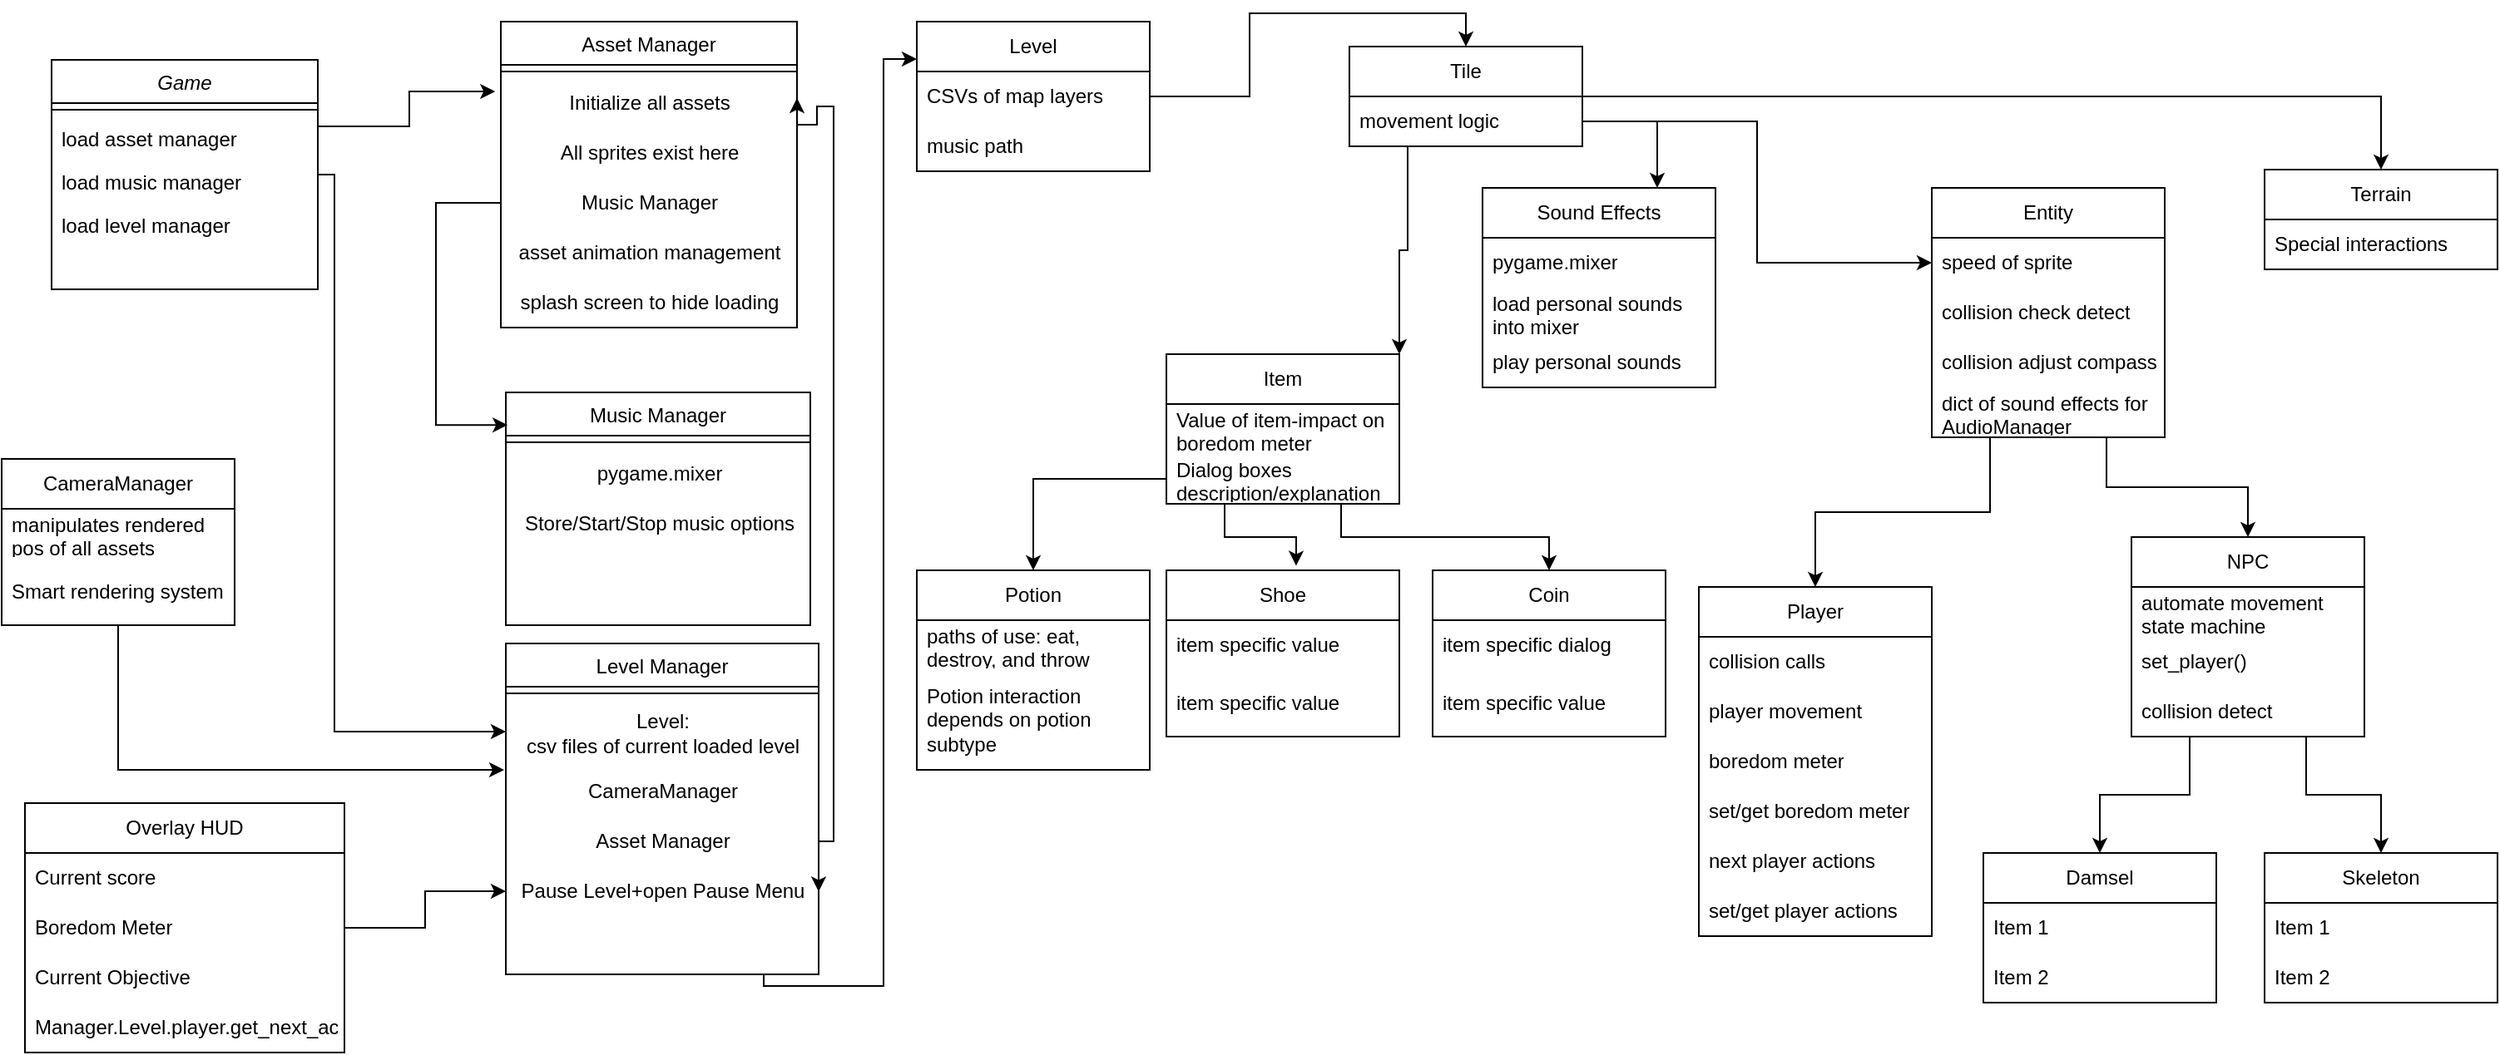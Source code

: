 <mxfile version="22.1.4" type="device">
  <diagram id="C5RBs43oDa-KdzZeNtuy" name="Page-1">
    <mxGraphModel dx="1434" dy="758" grid="1" gridSize="10" guides="1" tooltips="1" connect="1" arrows="1" fold="1" page="1" pageScale="1" pageWidth="827" pageHeight="1169" math="0" shadow="0">
      <root>
        <mxCell id="WIyWlLk6GJQsqaUBKTNV-0" />
        <mxCell id="WIyWlLk6GJQsqaUBKTNV-1" parent="WIyWlLk6GJQsqaUBKTNV-0" />
        <mxCell id="zkfFHV4jXpPFQw0GAbJ--0" value="Game" style="swimlane;fontStyle=2;align=center;verticalAlign=top;childLayout=stackLayout;horizontal=1;startSize=26;horizontalStack=0;resizeParent=1;resizeLast=0;collapsible=1;marginBottom=0;rounded=0;shadow=0;strokeWidth=1;" parent="WIyWlLk6GJQsqaUBKTNV-1" vertex="1">
          <mxGeometry x="60" y="53" width="160" height="138" as="geometry">
            <mxRectangle x="230" y="140" width="160" height="26" as="alternateBounds" />
          </mxGeometry>
        </mxCell>
        <mxCell id="zkfFHV4jXpPFQw0GAbJ--4" value="" style="line;html=1;strokeWidth=1;align=left;verticalAlign=middle;spacingTop=-1;spacingLeft=3;spacingRight=3;rotatable=0;labelPosition=right;points=[];portConstraint=eastwest;" parent="zkfFHV4jXpPFQw0GAbJ--0" vertex="1">
          <mxGeometry y="26" width="160" height="8" as="geometry" />
        </mxCell>
        <mxCell id="zkfFHV4jXpPFQw0GAbJ--5" value="load asset manager&#xa;&#xa;load music manager&#xa;" style="text;align=left;verticalAlign=top;spacingLeft=4;spacingRight=4;overflow=hidden;rotatable=0;points=[[0,0.5],[1,0.5]];portConstraint=eastwest;" parent="zkfFHV4jXpPFQw0GAbJ--0" vertex="1">
          <mxGeometry y="34" width="160" height="26" as="geometry" />
        </mxCell>
        <mxCell id="CgxUOIAEzQKmIanFv_kc-1" value="load music manager" style="text;align=left;verticalAlign=top;spacingLeft=4;spacingRight=4;overflow=hidden;rotatable=0;points=[[0,0.5],[1,0.5]];portConstraint=eastwest;" parent="zkfFHV4jXpPFQw0GAbJ--0" vertex="1">
          <mxGeometry y="60" width="160" height="26" as="geometry" />
        </mxCell>
        <mxCell id="CgxUOIAEzQKmIanFv_kc-8" value="load level manager" style="text;align=left;verticalAlign=top;spacingLeft=4;spacingRight=4;overflow=hidden;rotatable=0;points=[[0,0.5],[1,0.5]];portConstraint=eastwest;" parent="zkfFHV4jXpPFQw0GAbJ--0" vertex="1">
          <mxGeometry y="86" width="160" height="26" as="geometry" />
        </mxCell>
        <mxCell id="zkfFHV4jXpPFQw0GAbJ--17" value="Asset Manager" style="swimlane;fontStyle=0;align=center;verticalAlign=top;childLayout=stackLayout;horizontal=1;startSize=26;horizontalStack=0;resizeParent=1;resizeLast=0;collapsible=1;marginBottom=0;rounded=0;shadow=0;strokeWidth=1;" parent="WIyWlLk6GJQsqaUBKTNV-1" vertex="1">
          <mxGeometry x="330" y="30" width="178" height="184" as="geometry">
            <mxRectangle x="550" y="140" width="160" height="26" as="alternateBounds" />
          </mxGeometry>
        </mxCell>
        <mxCell id="zkfFHV4jXpPFQw0GAbJ--23" value="" style="line;html=1;strokeWidth=1;align=left;verticalAlign=middle;spacingTop=-1;spacingLeft=3;spacingRight=3;rotatable=0;labelPosition=right;points=[];portConstraint=eastwest;" parent="zkfFHV4jXpPFQw0GAbJ--17" vertex="1">
          <mxGeometry y="26" width="178" height="8" as="geometry" />
        </mxCell>
        <mxCell id="CgxUOIAEzQKmIanFv_kc-18" value="Initialize all assets " style="text;html=1;align=center;verticalAlign=middle;resizable=0;points=[];autosize=1;strokeColor=none;fillColor=none;" parent="zkfFHV4jXpPFQw0GAbJ--17" vertex="1">
          <mxGeometry y="34" width="178" height="30" as="geometry" />
        </mxCell>
        <mxCell id="CgxUOIAEzQKmIanFv_kc-19" value="&lt;div&gt;All sprites exist here&lt;/div&gt;" style="text;html=1;align=center;verticalAlign=middle;resizable=0;points=[];autosize=1;strokeColor=none;fillColor=none;" parent="zkfFHV4jXpPFQw0GAbJ--17" vertex="1">
          <mxGeometry y="64" width="178" height="30" as="geometry" />
        </mxCell>
        <mxCell id="CgxUOIAEzQKmIanFv_kc-104" value="Music Manager" style="text;html=1;align=center;verticalAlign=middle;resizable=0;points=[];autosize=1;strokeColor=none;fillColor=none;" parent="zkfFHV4jXpPFQw0GAbJ--17" vertex="1">
          <mxGeometry y="94" width="178" height="30" as="geometry" />
        </mxCell>
        <mxCell id="CgxUOIAEzQKmIanFv_kc-109" value="&lt;div&gt;asset animation management&lt;/div&gt;" style="text;html=1;align=center;verticalAlign=middle;resizable=0;points=[];autosize=1;strokeColor=none;fillColor=none;" parent="zkfFHV4jXpPFQw0GAbJ--17" vertex="1">
          <mxGeometry y="124" width="178" height="30" as="geometry" />
        </mxCell>
        <mxCell id="SrIs2BrmtRMQ9l2RYk-Y-6" value="splash screen to hide loading" style="text;html=1;align=center;verticalAlign=middle;resizable=0;points=[];autosize=1;strokeColor=none;fillColor=none;" parent="zkfFHV4jXpPFQw0GAbJ--17" vertex="1">
          <mxGeometry y="154" width="178" height="30" as="geometry" />
        </mxCell>
        <mxCell id="CgxUOIAEzQKmIanFv_kc-10" value="Music Manager" style="swimlane;fontStyle=0;align=center;verticalAlign=top;childLayout=stackLayout;horizontal=1;startSize=26;horizontalStack=0;resizeParent=1;resizeLast=0;collapsible=1;marginBottom=0;rounded=0;shadow=0;strokeWidth=1;" parent="WIyWlLk6GJQsqaUBKTNV-1" vertex="1">
          <mxGeometry x="333" y="253" width="183" height="140" as="geometry">
            <mxRectangle x="550" y="140" width="160" height="26" as="alternateBounds" />
          </mxGeometry>
        </mxCell>
        <mxCell id="CgxUOIAEzQKmIanFv_kc-11" value="" style="line;html=1;strokeWidth=1;align=left;verticalAlign=middle;spacingTop=-1;spacingLeft=3;spacingRight=3;rotatable=0;labelPosition=right;points=[];portConstraint=eastwest;" parent="CgxUOIAEzQKmIanFv_kc-10" vertex="1">
          <mxGeometry y="26" width="183" height="8" as="geometry" />
        </mxCell>
        <mxCell id="CgxUOIAEzQKmIanFv_kc-23" value="&lt;div&gt;pygame.mixer&lt;/div&gt;" style="text;html=1;align=center;verticalAlign=middle;resizable=0;points=[];autosize=1;strokeColor=none;fillColor=none;" parent="CgxUOIAEzQKmIanFv_kc-10" vertex="1">
          <mxGeometry y="34" width="183" height="30" as="geometry" />
        </mxCell>
        <mxCell id="CgxUOIAEzQKmIanFv_kc-22" value="Store/Start/Stop music options" style="text;html=1;align=center;verticalAlign=middle;resizable=0;points=[];autosize=1;strokeColor=none;fillColor=none;" parent="CgxUOIAEzQKmIanFv_kc-10" vertex="1">
          <mxGeometry y="64" width="183" height="30" as="geometry" />
        </mxCell>
        <mxCell id="CgxUOIAEzQKmIanFv_kc-43" style="edgeStyle=orthogonalEdgeStyle;rounded=0;orthogonalLoop=1;jettySize=auto;html=1;exitX=1;exitY=0.75;exitDx=0;exitDy=0;entryX=1;entryY=0.25;entryDx=0;entryDy=0;endArrow=classic;endFill=1;startArrow=classic;startFill=1;" parent="WIyWlLk6GJQsqaUBKTNV-1" source="CgxUOIAEzQKmIanFv_kc-12" target="zkfFHV4jXpPFQw0GAbJ--17" edge="1">
          <mxGeometry relative="1" as="geometry">
            <Array as="points">
              <mxPoint x="530" y="523" />
              <mxPoint x="530" y="81" />
              <mxPoint x="520" y="81" />
              <mxPoint x="520" y="92" />
            </Array>
          </mxGeometry>
        </mxCell>
        <mxCell id="CgxUOIAEzQKmIanFv_kc-12" value="Level Manager" style="swimlane;fontStyle=0;align=center;verticalAlign=top;childLayout=stackLayout;horizontal=1;startSize=26;horizontalStack=0;resizeParent=1;resizeLast=0;collapsible=1;marginBottom=0;rounded=0;shadow=0;strokeWidth=1;" parent="WIyWlLk6GJQsqaUBKTNV-1" vertex="1">
          <mxGeometry x="333" y="404" width="188" height="199" as="geometry">
            <mxRectangle x="550" y="140" width="160" height="26" as="alternateBounds" />
          </mxGeometry>
        </mxCell>
        <mxCell id="CgxUOIAEzQKmIanFv_kc-13" value="" style="line;html=1;strokeWidth=1;align=left;verticalAlign=middle;spacingTop=-1;spacingLeft=3;spacingRight=3;rotatable=0;labelPosition=right;points=[];portConstraint=eastwest;" parent="CgxUOIAEzQKmIanFv_kc-12" vertex="1">
          <mxGeometry y="26" width="188" height="8" as="geometry" />
        </mxCell>
        <mxCell id="CgxUOIAEzQKmIanFv_kc-25" value="Level: &lt;br&gt;&lt;div&gt;csv files of current loaded level&lt;/div&gt;" style="text;html=1;align=center;verticalAlign=middle;resizable=0;points=[];autosize=1;strokeColor=none;fillColor=none;" parent="CgxUOIAEzQKmIanFv_kc-12" vertex="1">
          <mxGeometry y="34" width="188" height="40" as="geometry" />
        </mxCell>
        <mxCell id="CgxUOIAEzQKmIanFv_kc-38" value="CameraManager" style="text;html=1;align=center;verticalAlign=middle;resizable=0;points=[];autosize=1;strokeColor=none;fillColor=none;" parent="CgxUOIAEzQKmIanFv_kc-12" vertex="1">
          <mxGeometry y="74" width="188" height="30" as="geometry" />
        </mxCell>
        <mxCell id="CgxUOIAEzQKmIanFv_kc-44" value="Asset Manager" style="text;html=1;align=center;verticalAlign=middle;resizable=0;points=[];autosize=1;strokeColor=none;fillColor=none;" parent="CgxUOIAEzQKmIanFv_kc-12" vertex="1">
          <mxGeometry y="104" width="188" height="30" as="geometry" />
        </mxCell>
        <mxCell id="WLpRh8bee1_E9fL5cX3q-1" value="Pause Level+open Pause Menu" style="text;html=1;align=center;verticalAlign=middle;resizable=0;points=[];autosize=1;strokeColor=none;fillColor=none;" parent="CgxUOIAEzQKmIanFv_kc-12" vertex="1">
          <mxGeometry y="134" width="188" height="30" as="geometry" />
        </mxCell>
        <mxCell id="CgxUOIAEzQKmIanFv_kc-16" style="edgeStyle=orthogonalEdgeStyle;rounded=0;orthogonalLoop=1;jettySize=auto;html=1;exitX=1;exitY=0.5;exitDx=0;exitDy=0;entryX=-0.019;entryY=0.267;entryDx=0;entryDy=0;entryPerimeter=0;" parent="WIyWlLk6GJQsqaUBKTNV-1" source="zkfFHV4jXpPFQw0GAbJ--5" target="CgxUOIAEzQKmIanFv_kc-18" edge="1">
          <mxGeometry relative="1" as="geometry">
            <Array as="points">
              <mxPoint x="220" y="93" />
              <mxPoint x="275" y="93" />
              <mxPoint x="275" y="72" />
            </Array>
          </mxGeometry>
        </mxCell>
        <mxCell id="CgxUOIAEzQKmIanFv_kc-34" value="CameraManager" style="swimlane;fontStyle=0;childLayout=stackLayout;horizontal=1;startSize=30;horizontalStack=0;resizeParent=1;resizeParentMax=0;resizeLast=0;collapsible=1;marginBottom=0;whiteSpace=wrap;html=1;" parent="WIyWlLk6GJQsqaUBKTNV-1" vertex="1">
          <mxGeometry x="30" y="293" width="140" height="100" as="geometry" />
        </mxCell>
        <mxCell id="CgxUOIAEzQKmIanFv_kc-35" value="manipulates rendered pos of all assets" style="text;strokeColor=none;fillColor=none;align=left;verticalAlign=middle;spacingLeft=4;spacingRight=4;overflow=hidden;points=[[0,0.5],[1,0.5]];portConstraint=eastwest;rotatable=0;whiteSpace=wrap;html=1;" parent="CgxUOIAEzQKmIanFv_kc-34" vertex="1">
          <mxGeometry y="30" width="140" height="30" as="geometry" />
        </mxCell>
        <mxCell id="CgxUOIAEzQKmIanFv_kc-36" value="Smart rendering system" style="text;strokeColor=none;fillColor=none;align=left;verticalAlign=middle;spacingLeft=4;spacingRight=4;overflow=hidden;points=[[0,0.5],[1,0.5]];portConstraint=eastwest;rotatable=0;whiteSpace=wrap;html=1;" parent="CgxUOIAEzQKmIanFv_kc-34" vertex="1">
          <mxGeometry y="60" width="140" height="40" as="geometry" />
        </mxCell>
        <mxCell id="CgxUOIAEzQKmIanFv_kc-53" value="Level" style="swimlane;fontStyle=0;childLayout=stackLayout;horizontal=1;startSize=30;horizontalStack=0;resizeParent=1;resizeParentMax=0;resizeLast=0;collapsible=1;marginBottom=0;whiteSpace=wrap;html=1;" parent="WIyWlLk6GJQsqaUBKTNV-1" vertex="1">
          <mxGeometry x="580" y="30" width="140" height="90" as="geometry" />
        </mxCell>
        <mxCell id="CgxUOIAEzQKmIanFv_kc-54" value="CSVs of map layers" style="text;strokeColor=none;fillColor=none;align=left;verticalAlign=middle;spacingLeft=4;spacingRight=4;overflow=hidden;points=[[0,0.5],[1,0.5]];portConstraint=eastwest;rotatable=0;whiteSpace=wrap;html=1;" parent="CgxUOIAEzQKmIanFv_kc-53" vertex="1">
          <mxGeometry y="30" width="140" height="30" as="geometry" />
        </mxCell>
        <mxCell id="SrIs2BrmtRMQ9l2RYk-Y-26" value="music path" style="text;strokeColor=none;fillColor=none;align=left;verticalAlign=middle;spacingLeft=4;spacingRight=4;overflow=hidden;points=[[0,0.5],[1,0.5]];portConstraint=eastwest;rotatable=0;whiteSpace=wrap;html=1;" parent="CgxUOIAEzQKmIanFv_kc-53" vertex="1">
          <mxGeometry y="60" width="140" height="30" as="geometry" />
        </mxCell>
        <mxCell id="CgxUOIAEzQKmIanFv_kc-57" style="edgeStyle=orthogonalEdgeStyle;rounded=0;orthogonalLoop=1;jettySize=auto;html=1;exitX=1;exitY=1;exitDx=0;exitDy=0;entryX=0;entryY=0.25;entryDx=0;entryDy=0;" parent="WIyWlLk6GJQsqaUBKTNV-1" source="CgxUOIAEzQKmIanFv_kc-12" target="CgxUOIAEzQKmIanFv_kc-53" edge="1">
          <mxGeometry relative="1" as="geometry">
            <Array as="points">
              <mxPoint x="488" y="610" />
              <mxPoint x="560" y="610" />
              <mxPoint x="560" y="53" />
            </Array>
          </mxGeometry>
        </mxCell>
        <mxCell id="CgxUOIAEzQKmIanFv_kc-70" style="edgeStyle=orthogonalEdgeStyle;rounded=0;orthogonalLoop=1;jettySize=auto;html=1;exitX=0.25;exitY=1;exitDx=0;exitDy=0;entryX=1;entryY=0;entryDx=0;entryDy=0;" parent="WIyWlLk6GJQsqaUBKTNV-1" source="CgxUOIAEzQKmIanFv_kc-58" target="CgxUOIAEzQKmIanFv_kc-62" edge="1">
          <mxGeometry relative="1" as="geometry" />
        </mxCell>
        <mxCell id="8Yu4PCCks1HtGJhXdjzZ-5" style="edgeStyle=orthogonalEdgeStyle;rounded=0;orthogonalLoop=1;jettySize=auto;html=1;entryX=0.5;entryY=0;entryDx=0;entryDy=0;" parent="WIyWlLk6GJQsqaUBKTNV-1" source="CgxUOIAEzQKmIanFv_kc-58" target="8Yu4PCCks1HtGJhXdjzZ-1" edge="1">
          <mxGeometry relative="1" as="geometry" />
        </mxCell>
        <mxCell id="CgxUOIAEzQKmIanFv_kc-58" value="Tile" style="swimlane;fontStyle=0;childLayout=stackLayout;horizontal=1;startSize=30;horizontalStack=0;resizeParent=1;resizeParentMax=0;resizeLast=0;collapsible=1;marginBottom=0;whiteSpace=wrap;html=1;" parent="WIyWlLk6GJQsqaUBKTNV-1" vertex="1">
          <mxGeometry x="840" y="45" width="140" height="60" as="geometry" />
        </mxCell>
        <mxCell id="CgxUOIAEzQKmIanFv_kc-59" value="movement logic" style="text;strokeColor=none;fillColor=none;align=left;verticalAlign=middle;spacingLeft=4;spacingRight=4;overflow=hidden;points=[[0,0.5],[1,0.5]];portConstraint=eastwest;rotatable=0;whiteSpace=wrap;html=1;" parent="CgxUOIAEzQKmIanFv_kc-58" vertex="1">
          <mxGeometry y="30" width="140" height="30" as="geometry" />
        </mxCell>
        <mxCell id="CgxUOIAEzQKmIanFv_kc-102" style="edgeStyle=orthogonalEdgeStyle;rounded=0;orthogonalLoop=1;jettySize=auto;html=1;exitX=0.75;exitY=1;exitDx=0;exitDy=0;entryX=0.5;entryY=0;entryDx=0;entryDy=0;" parent="WIyWlLk6GJQsqaUBKTNV-1" source="CgxUOIAEzQKmIanFv_kc-62" target="CgxUOIAEzQKmIanFv_kc-72" edge="1">
          <mxGeometry relative="1" as="geometry" />
        </mxCell>
        <mxCell id="CgxUOIAEzQKmIanFv_kc-62" value="Item" style="swimlane;fontStyle=0;childLayout=stackLayout;horizontal=1;startSize=30;horizontalStack=0;resizeParent=1;resizeParentMax=0;resizeLast=0;collapsible=1;marginBottom=0;whiteSpace=wrap;html=1;" parent="WIyWlLk6GJQsqaUBKTNV-1" vertex="1">
          <mxGeometry x="730" y="230" width="140" height="90" as="geometry" />
        </mxCell>
        <mxCell id="CgxUOIAEzQKmIanFv_kc-63" value="Value of item-impact on boredom meter" style="text;strokeColor=none;fillColor=none;align=left;verticalAlign=middle;spacingLeft=4;spacingRight=4;overflow=hidden;points=[[0,0.5],[1,0.5]];portConstraint=eastwest;rotatable=0;whiteSpace=wrap;html=1;" parent="CgxUOIAEzQKmIanFv_kc-62" vertex="1">
          <mxGeometry y="30" width="140" height="30" as="geometry" />
        </mxCell>
        <mxCell id="CgxUOIAEzQKmIanFv_kc-64" value="Dialog boxes description/explanation" style="text;strokeColor=none;fillColor=none;align=left;verticalAlign=middle;spacingLeft=4;spacingRight=4;overflow=hidden;points=[[0,0.5],[1,0.5]];portConstraint=eastwest;rotatable=0;whiteSpace=wrap;html=1;" parent="CgxUOIAEzQKmIanFv_kc-62" vertex="1">
          <mxGeometry y="60" width="140" height="30" as="geometry" />
        </mxCell>
        <mxCell id="CgxUOIAEzQKmIanFv_kc-89" style="edgeStyle=orthogonalEdgeStyle;rounded=0;orthogonalLoop=1;jettySize=auto;html=1;exitX=0.25;exitY=1;exitDx=0;exitDy=0;entryX=0.5;entryY=0;entryDx=0;entryDy=0;" parent="WIyWlLk6GJQsqaUBKTNV-1" source="CgxUOIAEzQKmIanFv_kc-66" target="CgxUOIAEzQKmIanFv_kc-84" edge="1">
          <mxGeometry relative="1" as="geometry">
            <mxPoint x="970" y="637" as="targetPoint" />
          </mxGeometry>
        </mxCell>
        <mxCell id="CgxUOIAEzQKmIanFv_kc-114" style="edgeStyle=orthogonalEdgeStyle;rounded=0;orthogonalLoop=1;jettySize=auto;html=1;exitX=0.75;exitY=1;exitDx=0;exitDy=0;entryX=0.5;entryY=0;entryDx=0;entryDy=0;" parent="WIyWlLk6GJQsqaUBKTNV-1" source="CgxUOIAEzQKmIanFv_kc-66" target="CgxUOIAEzQKmIanFv_kc-110" edge="1">
          <mxGeometry relative="1" as="geometry" />
        </mxCell>
        <mxCell id="CgxUOIAEzQKmIanFv_kc-66" value="Entity" style="swimlane;fontStyle=0;childLayout=stackLayout;horizontal=1;startSize=30;horizontalStack=0;resizeParent=1;resizeParentMax=0;resizeLast=0;collapsible=1;marginBottom=0;whiteSpace=wrap;html=1;" parent="WIyWlLk6GJQsqaUBKTNV-1" vertex="1">
          <mxGeometry x="1190" y="130" width="140" height="150" as="geometry" />
        </mxCell>
        <mxCell id="CgxUOIAEzQKmIanFv_kc-67" value="speed of sprite" style="text;strokeColor=none;fillColor=none;align=left;verticalAlign=middle;spacingLeft=4;spacingRight=4;overflow=hidden;points=[[0,0.5],[1,0.5]];portConstraint=eastwest;rotatable=0;whiteSpace=wrap;html=1;" parent="CgxUOIAEzQKmIanFv_kc-66" vertex="1">
          <mxGeometry y="30" width="140" height="30" as="geometry" />
        </mxCell>
        <mxCell id="CgxUOIAEzQKmIanFv_kc-68" value="collision check detect" style="text;strokeColor=none;fillColor=none;align=left;verticalAlign=middle;spacingLeft=4;spacingRight=4;overflow=hidden;points=[[0,0.5],[1,0.5]];portConstraint=eastwest;rotatable=0;whiteSpace=wrap;html=1;" parent="CgxUOIAEzQKmIanFv_kc-66" vertex="1">
          <mxGeometry y="60" width="140" height="30" as="geometry" />
        </mxCell>
        <mxCell id="WLpRh8bee1_E9fL5cX3q-3" value="collision adjust compass" style="text;strokeColor=none;fillColor=none;align=left;verticalAlign=middle;spacingLeft=4;spacingRight=4;overflow=hidden;points=[[0,0.5],[1,0.5]];portConstraint=eastwest;rotatable=0;whiteSpace=wrap;html=1;" parent="CgxUOIAEzQKmIanFv_kc-66" vertex="1">
          <mxGeometry y="90" width="140" height="30" as="geometry" />
        </mxCell>
        <mxCell id="SrIs2BrmtRMQ9l2RYk-Y-10" value="dict of sound effects for AudioManager" style="text;strokeColor=none;fillColor=none;align=left;verticalAlign=middle;spacingLeft=4;spacingRight=4;overflow=hidden;points=[[0,0.5],[1,0.5]];portConstraint=eastwest;rotatable=0;whiteSpace=wrap;html=1;" parent="CgxUOIAEzQKmIanFv_kc-66" vertex="1">
          <mxGeometry y="120" width="140" height="30" as="geometry" />
        </mxCell>
        <mxCell id="CgxUOIAEzQKmIanFv_kc-72" value="Coin" style="swimlane;fontStyle=0;childLayout=stackLayout;horizontal=1;startSize=30;horizontalStack=0;resizeParent=1;resizeParentMax=0;resizeLast=0;collapsible=1;marginBottom=0;whiteSpace=wrap;html=1;" parent="WIyWlLk6GJQsqaUBKTNV-1" vertex="1">
          <mxGeometry x="890" y="360" width="140" height="100" as="geometry">
            <mxRectangle x="730" y="420" width="70" height="30" as="alternateBounds" />
          </mxGeometry>
        </mxCell>
        <mxCell id="CgxUOIAEzQKmIanFv_kc-73" value="&lt;div&gt;item specific dialog&lt;/div&gt;" style="text;strokeColor=none;fillColor=none;align=left;verticalAlign=middle;spacingLeft=4;spacingRight=4;overflow=hidden;points=[[0,0.5],[1,0.5]];portConstraint=eastwest;rotatable=0;whiteSpace=wrap;html=1;" parent="CgxUOIAEzQKmIanFv_kc-72" vertex="1">
          <mxGeometry y="30" width="140" height="30" as="geometry" />
        </mxCell>
        <mxCell id="CgxUOIAEzQKmIanFv_kc-86" value="item specific value" style="text;strokeColor=none;fillColor=none;align=left;verticalAlign=middle;spacingLeft=4;spacingRight=4;overflow=hidden;points=[[0,0.5],[1,0.5]];portConstraint=eastwest;rotatable=0;whiteSpace=wrap;html=1;" parent="CgxUOIAEzQKmIanFv_kc-72" vertex="1">
          <mxGeometry y="60" width="140" height="40" as="geometry" />
        </mxCell>
        <mxCell id="CgxUOIAEzQKmIanFv_kc-76" value="Skeleton" style="swimlane;fontStyle=0;childLayout=stackLayout;horizontal=1;startSize=30;horizontalStack=0;resizeParent=1;resizeParentMax=0;resizeLast=0;collapsible=1;marginBottom=0;whiteSpace=wrap;html=1;" parent="WIyWlLk6GJQsqaUBKTNV-1" vertex="1">
          <mxGeometry x="1390" y="530" width="140" height="90" as="geometry" />
        </mxCell>
        <mxCell id="CgxUOIAEzQKmIanFv_kc-77" value="Item 1" style="text;strokeColor=none;fillColor=none;align=left;verticalAlign=middle;spacingLeft=4;spacingRight=4;overflow=hidden;points=[[0,0.5],[1,0.5]];portConstraint=eastwest;rotatable=0;whiteSpace=wrap;html=1;" parent="CgxUOIAEzQKmIanFv_kc-76" vertex="1">
          <mxGeometry y="30" width="140" height="30" as="geometry" />
        </mxCell>
        <mxCell id="CgxUOIAEzQKmIanFv_kc-78" value="Item 2" style="text;strokeColor=none;fillColor=none;align=left;verticalAlign=middle;spacingLeft=4;spacingRight=4;overflow=hidden;points=[[0,0.5],[1,0.5]];portConstraint=eastwest;rotatable=0;whiteSpace=wrap;html=1;" parent="CgxUOIAEzQKmIanFv_kc-76" vertex="1">
          <mxGeometry y="60" width="140" height="30" as="geometry" />
        </mxCell>
        <mxCell id="CgxUOIAEzQKmIanFv_kc-80" value="Damsel" style="swimlane;fontStyle=0;childLayout=stackLayout;horizontal=1;startSize=30;horizontalStack=0;resizeParent=1;resizeParentMax=0;resizeLast=0;collapsible=1;marginBottom=0;whiteSpace=wrap;html=1;" parent="WIyWlLk6GJQsqaUBKTNV-1" vertex="1">
          <mxGeometry x="1221" y="530" width="140" height="90" as="geometry" />
        </mxCell>
        <mxCell id="CgxUOIAEzQKmIanFv_kc-81" value="Item 1" style="text;strokeColor=none;fillColor=none;align=left;verticalAlign=middle;spacingLeft=4;spacingRight=4;overflow=hidden;points=[[0,0.5],[1,0.5]];portConstraint=eastwest;rotatable=0;whiteSpace=wrap;html=1;" parent="CgxUOIAEzQKmIanFv_kc-80" vertex="1">
          <mxGeometry y="30" width="140" height="30" as="geometry" />
        </mxCell>
        <mxCell id="CgxUOIAEzQKmIanFv_kc-82" value="Item 2" style="text;strokeColor=none;fillColor=none;align=left;verticalAlign=middle;spacingLeft=4;spacingRight=4;overflow=hidden;points=[[0,0.5],[1,0.5]];portConstraint=eastwest;rotatable=0;whiteSpace=wrap;html=1;" parent="CgxUOIAEzQKmIanFv_kc-80" vertex="1">
          <mxGeometry y="60" width="140" height="30" as="geometry" />
        </mxCell>
        <mxCell id="CgxUOIAEzQKmIanFv_kc-84" value="Player" style="swimlane;fontStyle=0;childLayout=stackLayout;horizontal=1;startSize=30;horizontalStack=0;resizeParent=1;resizeParentMax=0;resizeLast=0;collapsible=1;marginBottom=0;whiteSpace=wrap;html=1;" parent="WIyWlLk6GJQsqaUBKTNV-1" vertex="1">
          <mxGeometry x="1050" y="370" width="140" height="210" as="geometry" />
        </mxCell>
        <mxCell id="CgxUOIAEzQKmIanFv_kc-85" value="collision calls" style="text;strokeColor=none;fillColor=none;align=left;verticalAlign=middle;spacingLeft=4;spacingRight=4;overflow=hidden;points=[[0,0.5],[1,0.5]];portConstraint=eastwest;rotatable=0;whiteSpace=wrap;html=1;" parent="CgxUOIAEzQKmIanFv_kc-84" vertex="1">
          <mxGeometry y="30" width="140" height="30" as="geometry" />
        </mxCell>
        <mxCell id="SrIs2BrmtRMQ9l2RYk-Y-0" value="player movement" style="text;strokeColor=none;fillColor=none;align=left;verticalAlign=middle;spacingLeft=4;spacingRight=4;overflow=hidden;points=[[0,0.5],[1,0.5]];portConstraint=eastwest;rotatable=0;whiteSpace=wrap;html=1;" parent="CgxUOIAEzQKmIanFv_kc-84" vertex="1">
          <mxGeometry y="60" width="140" height="30" as="geometry" />
        </mxCell>
        <mxCell id="SrIs2BrmtRMQ9l2RYk-Y-1" value="boredom meter" style="text;strokeColor=none;fillColor=none;align=left;verticalAlign=middle;spacingLeft=4;spacingRight=4;overflow=hidden;points=[[0,0.5],[1,0.5]];portConstraint=eastwest;rotatable=0;whiteSpace=wrap;html=1;" parent="CgxUOIAEzQKmIanFv_kc-84" vertex="1">
          <mxGeometry y="90" width="140" height="30" as="geometry" />
        </mxCell>
        <mxCell id="SrIs2BrmtRMQ9l2RYk-Y-4" value="set/get boredom meter" style="text;strokeColor=none;fillColor=none;align=left;verticalAlign=middle;spacingLeft=4;spacingRight=4;overflow=hidden;points=[[0,0.5],[1,0.5]];portConstraint=eastwest;rotatable=0;whiteSpace=wrap;html=1;" parent="CgxUOIAEzQKmIanFv_kc-84" vertex="1">
          <mxGeometry y="120" width="140" height="30" as="geometry" />
        </mxCell>
        <mxCell id="SrIs2BrmtRMQ9l2RYk-Y-2" value="next player actions" style="text;strokeColor=none;fillColor=none;align=left;verticalAlign=middle;spacingLeft=4;spacingRight=4;overflow=hidden;points=[[0,0.5],[1,0.5]];portConstraint=eastwest;rotatable=0;whiteSpace=wrap;html=1;" parent="CgxUOIAEzQKmIanFv_kc-84" vertex="1">
          <mxGeometry y="150" width="140" height="30" as="geometry" />
        </mxCell>
        <mxCell id="SrIs2BrmtRMQ9l2RYk-Y-3" value="set/get player actions" style="text;strokeColor=none;fillColor=none;align=left;verticalAlign=middle;spacingLeft=4;spacingRight=4;overflow=hidden;points=[[0,0.5],[1,0.5]];portConstraint=eastwest;rotatable=0;whiteSpace=wrap;html=1;" parent="CgxUOIAEzQKmIanFv_kc-84" vertex="1">
          <mxGeometry y="180" width="140" height="30" as="geometry" />
        </mxCell>
        <mxCell id="CgxUOIAEzQKmIanFv_kc-92" style="edgeStyle=orthogonalEdgeStyle;rounded=0;orthogonalLoop=1;jettySize=auto;html=1;exitX=1;exitY=0.5;exitDx=0;exitDy=0;entryX=0.5;entryY=0;entryDx=0;entryDy=0;" parent="WIyWlLk6GJQsqaUBKTNV-1" source="CgxUOIAEzQKmIanFv_kc-54" target="CgxUOIAEzQKmIanFv_kc-58" edge="1">
          <mxGeometry relative="1" as="geometry" />
        </mxCell>
        <mxCell id="CgxUOIAEzQKmIanFv_kc-97" value="Shoe" style="swimlane;fontStyle=0;childLayout=stackLayout;horizontal=1;startSize=30;horizontalStack=0;resizeParent=1;resizeParentMax=0;resizeLast=0;collapsible=1;marginBottom=0;whiteSpace=wrap;html=1;" parent="WIyWlLk6GJQsqaUBKTNV-1" vertex="1">
          <mxGeometry x="730" y="360" width="140" height="100" as="geometry" />
        </mxCell>
        <mxCell id="CgxUOIAEzQKmIanFv_kc-108" value="item specific value" style="text;strokeColor=none;fillColor=none;align=left;verticalAlign=middle;spacingLeft=4;spacingRight=4;overflow=hidden;points=[[0,0.5],[1,0.5]];portConstraint=eastwest;rotatable=0;whiteSpace=wrap;html=1;" parent="CgxUOIAEzQKmIanFv_kc-97" vertex="1">
          <mxGeometry y="30" width="140" height="30" as="geometry" />
        </mxCell>
        <mxCell id="CgxUOIAEzQKmIanFv_kc-98" value="item specific value" style="text;strokeColor=none;fillColor=none;align=left;verticalAlign=middle;spacingLeft=4;spacingRight=4;overflow=hidden;points=[[0,0.5],[1,0.5]];portConstraint=eastwest;rotatable=0;whiteSpace=wrap;html=1;" parent="CgxUOIAEzQKmIanFv_kc-97" vertex="1">
          <mxGeometry y="60" width="140" height="40" as="geometry" />
        </mxCell>
        <mxCell id="CgxUOIAEzQKmIanFv_kc-103" style="edgeStyle=orthogonalEdgeStyle;rounded=0;orthogonalLoop=1;jettySize=auto;html=1;exitX=0.25;exitY=1;exitDx=0;exitDy=0;entryX=0.557;entryY=-0.027;entryDx=0;entryDy=0;entryPerimeter=0;" parent="WIyWlLk6GJQsqaUBKTNV-1" source="CgxUOIAEzQKmIanFv_kc-62" target="CgxUOIAEzQKmIanFv_kc-97" edge="1">
          <mxGeometry relative="1" as="geometry" />
        </mxCell>
        <mxCell id="CgxUOIAEzQKmIanFv_kc-115" style="edgeStyle=orthogonalEdgeStyle;rounded=0;orthogonalLoop=1;jettySize=auto;html=1;exitX=0.25;exitY=1;exitDx=0;exitDy=0;entryX=0.5;entryY=0;entryDx=0;entryDy=0;" parent="WIyWlLk6GJQsqaUBKTNV-1" source="CgxUOIAEzQKmIanFv_kc-110" target="CgxUOIAEzQKmIanFv_kc-80" edge="1">
          <mxGeometry relative="1" as="geometry" />
        </mxCell>
        <mxCell id="CgxUOIAEzQKmIanFv_kc-116" style="edgeStyle=orthogonalEdgeStyle;rounded=0;orthogonalLoop=1;jettySize=auto;html=1;exitX=0.75;exitY=1;exitDx=0;exitDy=0;entryX=0.5;entryY=0;entryDx=0;entryDy=0;" parent="WIyWlLk6GJQsqaUBKTNV-1" source="CgxUOIAEzQKmIanFv_kc-110" target="CgxUOIAEzQKmIanFv_kc-76" edge="1">
          <mxGeometry relative="1" as="geometry" />
        </mxCell>
        <mxCell id="CgxUOIAEzQKmIanFv_kc-110" value="NPC" style="swimlane;fontStyle=0;childLayout=stackLayout;horizontal=1;startSize=30;horizontalStack=0;resizeParent=1;resizeParentMax=0;resizeLast=0;collapsible=1;marginBottom=0;whiteSpace=wrap;html=1;" parent="WIyWlLk6GJQsqaUBKTNV-1" vertex="1">
          <mxGeometry x="1310" y="340" width="140" height="120" as="geometry" />
        </mxCell>
        <mxCell id="CgxUOIAEzQKmIanFv_kc-111" value="automate movement state machine" style="text;strokeColor=none;fillColor=none;align=left;verticalAlign=middle;spacingLeft=4;spacingRight=4;overflow=hidden;points=[[0,0.5],[1,0.5]];portConstraint=eastwest;rotatable=0;whiteSpace=wrap;html=1;" parent="CgxUOIAEzQKmIanFv_kc-110" vertex="1">
          <mxGeometry y="30" width="140" height="30" as="geometry" />
        </mxCell>
        <mxCell id="CgxUOIAEzQKmIanFv_kc-112" value="set_player()" style="text;strokeColor=none;fillColor=none;align=left;verticalAlign=middle;spacingLeft=4;spacingRight=4;overflow=hidden;points=[[0,0.5],[1,0.5]];portConstraint=eastwest;rotatable=0;whiteSpace=wrap;html=1;" parent="CgxUOIAEzQKmIanFv_kc-110" vertex="1">
          <mxGeometry y="60" width="140" height="30" as="geometry" />
        </mxCell>
        <mxCell id="CgxUOIAEzQKmIanFv_kc-113" value="collision detect" style="text;strokeColor=none;fillColor=none;align=left;verticalAlign=middle;spacingLeft=4;spacingRight=4;overflow=hidden;points=[[0,0.5],[1,0.5]];portConstraint=eastwest;rotatable=0;whiteSpace=wrap;html=1;" parent="CgxUOIAEzQKmIanFv_kc-110" vertex="1">
          <mxGeometry y="90" width="140" height="30" as="geometry" />
        </mxCell>
        <mxCell id="8Yu4PCCks1HtGJhXdjzZ-0" style="edgeStyle=orthogonalEdgeStyle;rounded=0;orthogonalLoop=1;jettySize=auto;html=1;entryX=0;entryY=0.5;entryDx=0;entryDy=0;" parent="WIyWlLk6GJQsqaUBKTNV-1" source="CgxUOIAEzQKmIanFv_kc-59" target="CgxUOIAEzQKmIanFv_kc-67" edge="1">
          <mxGeometry relative="1" as="geometry">
            <mxPoint x="1060" y="190" as="targetPoint" />
          </mxGeometry>
        </mxCell>
        <mxCell id="8Yu4PCCks1HtGJhXdjzZ-1" value="Terrain" style="swimlane;fontStyle=0;childLayout=stackLayout;horizontal=1;startSize=30;horizontalStack=0;resizeParent=1;resizeParentMax=0;resizeLast=0;collapsible=1;marginBottom=0;whiteSpace=wrap;html=1;" parent="WIyWlLk6GJQsqaUBKTNV-1" vertex="1">
          <mxGeometry x="1390" y="119" width="140" height="60" as="geometry" />
        </mxCell>
        <mxCell id="8Yu4PCCks1HtGJhXdjzZ-2" value="Special interactions" style="text;strokeColor=none;fillColor=none;align=left;verticalAlign=middle;spacingLeft=4;spacingRight=4;overflow=hidden;points=[[0,0.5],[1,0.5]];portConstraint=eastwest;rotatable=0;whiteSpace=wrap;html=1;" parent="8Yu4PCCks1HtGJhXdjzZ-1" vertex="1">
          <mxGeometry y="30" width="140" height="30" as="geometry" />
        </mxCell>
        <mxCell id="-bmh8eh_klvUMDTaVxxT-2" style="edgeStyle=orthogonalEdgeStyle;rounded=0;orthogonalLoop=1;jettySize=auto;html=1;" edge="1" parent="WIyWlLk6GJQsqaUBKTNV-1" source="8Yu4PCCks1HtGJhXdjzZ-6" target="WLpRh8bee1_E9fL5cX3q-1">
          <mxGeometry relative="1" as="geometry" />
        </mxCell>
        <mxCell id="8Yu4PCCks1HtGJhXdjzZ-6" value="Overlay HUD" style="swimlane;fontStyle=0;childLayout=stackLayout;horizontal=1;startSize=30;horizontalStack=0;resizeParent=1;resizeParentMax=0;resizeLast=0;collapsible=1;marginBottom=0;whiteSpace=wrap;html=1;" parent="WIyWlLk6GJQsqaUBKTNV-1" vertex="1">
          <mxGeometry x="44" y="500" width="192" height="150" as="geometry" />
        </mxCell>
        <mxCell id="8Yu4PCCks1HtGJhXdjzZ-8" value="Current score" style="text;strokeColor=none;fillColor=none;align=left;verticalAlign=middle;spacingLeft=4;spacingRight=4;overflow=hidden;points=[[0,0.5],[1,0.5]];portConstraint=eastwest;rotatable=0;whiteSpace=wrap;html=1;" parent="8Yu4PCCks1HtGJhXdjzZ-6" vertex="1">
          <mxGeometry y="30" width="192" height="30" as="geometry" />
        </mxCell>
        <mxCell id="8Yu4PCCks1HtGJhXdjzZ-7" value="Boredom Meter" style="text;strokeColor=none;fillColor=none;align=left;verticalAlign=middle;spacingLeft=4;spacingRight=4;overflow=hidden;points=[[0,0.5],[1,0.5]];portConstraint=eastwest;rotatable=0;whiteSpace=wrap;html=1;" parent="8Yu4PCCks1HtGJhXdjzZ-6" vertex="1">
          <mxGeometry y="60" width="192" height="30" as="geometry" />
        </mxCell>
        <mxCell id="8Yu4PCCks1HtGJhXdjzZ-9" value="Current Objective" style="text;strokeColor=none;fillColor=none;align=left;verticalAlign=middle;spacingLeft=4;spacingRight=4;overflow=hidden;points=[[0,0.5],[1,0.5]];portConstraint=eastwest;rotatable=0;whiteSpace=wrap;html=1;" parent="8Yu4PCCks1HtGJhXdjzZ-6" vertex="1">
          <mxGeometry y="90" width="192" height="30" as="geometry" />
        </mxCell>
        <mxCell id="8Yu4PCCks1HtGJhXdjzZ-13" value="Manager.Level.player.get_next_action()" style="text;strokeColor=none;fillColor=none;align=left;verticalAlign=middle;spacingLeft=4;spacingRight=4;overflow=hidden;points=[[0,0.5],[1,0.5]];portConstraint=eastwest;rotatable=0;whiteSpace=wrap;html=1;" parent="8Yu4PCCks1HtGJhXdjzZ-6" vertex="1">
          <mxGeometry y="120" width="192" height="30" as="geometry" />
        </mxCell>
        <mxCell id="8Yu4PCCks1HtGJhXdjzZ-12" style="edgeStyle=orthogonalEdgeStyle;rounded=0;orthogonalLoop=1;jettySize=auto;html=1;entryX=0;entryY=0.475;entryDx=0;entryDy=0;entryPerimeter=0;" parent="WIyWlLk6GJQsqaUBKTNV-1" source="zkfFHV4jXpPFQw0GAbJ--0" target="CgxUOIAEzQKmIanFv_kc-25" edge="1">
          <mxGeometry relative="1" as="geometry">
            <Array as="points">
              <mxPoint x="230" y="122" />
              <mxPoint x="230" y="457" />
            </Array>
          </mxGeometry>
        </mxCell>
        <mxCell id="SrIs2BrmtRMQ9l2RYk-Y-7" style="edgeStyle=orthogonalEdgeStyle;rounded=0;orthogonalLoop=1;jettySize=auto;html=1;entryX=0.006;entryY=0.14;entryDx=0;entryDy=0;entryPerimeter=0;" parent="WIyWlLk6GJQsqaUBKTNV-1" source="CgxUOIAEzQKmIanFv_kc-104" target="CgxUOIAEzQKmIanFv_kc-10" edge="1">
          <mxGeometry relative="1" as="geometry">
            <mxPoint x="290" y="273" as="targetPoint" />
            <Array as="points">
              <mxPoint x="291" y="139" />
              <mxPoint x="291" y="273" />
            </Array>
          </mxGeometry>
        </mxCell>
        <mxCell id="SrIs2BrmtRMQ9l2RYk-Y-15" value="Sound Effects" style="swimlane;fontStyle=0;childLayout=stackLayout;horizontal=1;startSize=30;horizontalStack=0;resizeParent=1;resizeParentMax=0;resizeLast=0;collapsible=1;marginBottom=0;whiteSpace=wrap;html=1;" parent="WIyWlLk6GJQsqaUBKTNV-1" vertex="1">
          <mxGeometry x="920" y="130" width="140" height="120" as="geometry" />
        </mxCell>
        <mxCell id="SrIs2BrmtRMQ9l2RYk-Y-16" value="pygame.mixer" style="text;strokeColor=none;fillColor=none;align=left;verticalAlign=middle;spacingLeft=4;spacingRight=4;overflow=hidden;points=[[0,0.5],[1,0.5]];portConstraint=eastwest;rotatable=0;whiteSpace=wrap;html=1;" parent="SrIs2BrmtRMQ9l2RYk-Y-15" vertex="1">
          <mxGeometry y="30" width="140" height="30" as="geometry" />
        </mxCell>
        <mxCell id="SrIs2BrmtRMQ9l2RYk-Y-17" value="load personal sounds into mixer" style="text;strokeColor=none;fillColor=none;align=left;verticalAlign=middle;spacingLeft=4;spacingRight=4;overflow=hidden;points=[[0,0.5],[1,0.5]];portConstraint=eastwest;rotatable=0;whiteSpace=wrap;html=1;" parent="SrIs2BrmtRMQ9l2RYk-Y-15" vertex="1">
          <mxGeometry y="60" width="140" height="30" as="geometry" />
        </mxCell>
        <mxCell id="SrIs2BrmtRMQ9l2RYk-Y-18" value="play personal sounds" style="text;strokeColor=none;fillColor=none;align=left;verticalAlign=middle;spacingLeft=4;spacingRight=4;overflow=hidden;points=[[0,0.5],[1,0.5]];portConstraint=eastwest;rotatable=0;whiteSpace=wrap;html=1;" parent="SrIs2BrmtRMQ9l2RYk-Y-15" vertex="1">
          <mxGeometry y="90" width="140" height="30" as="geometry" />
        </mxCell>
        <mxCell id="SrIs2BrmtRMQ9l2RYk-Y-20" style="edgeStyle=orthogonalEdgeStyle;rounded=0;orthogonalLoop=1;jettySize=auto;html=1;exitX=1;exitY=0.5;exitDx=0;exitDy=0;entryX=0.75;entryY=0;entryDx=0;entryDy=0;" parent="WIyWlLk6GJQsqaUBKTNV-1" source="CgxUOIAEzQKmIanFv_kc-59" target="SrIs2BrmtRMQ9l2RYk-Y-15" edge="1">
          <mxGeometry relative="1" as="geometry" />
        </mxCell>
        <mxCell id="SrIs2BrmtRMQ9l2RYk-Y-21" value="Potion" style="swimlane;fontStyle=0;childLayout=stackLayout;horizontal=1;startSize=30;horizontalStack=0;resizeParent=1;resizeParentMax=0;resizeLast=0;collapsible=1;marginBottom=0;whiteSpace=wrap;html=1;" parent="WIyWlLk6GJQsqaUBKTNV-1" vertex="1">
          <mxGeometry x="580" y="360" width="140" height="120" as="geometry" />
        </mxCell>
        <mxCell id="SrIs2BrmtRMQ9l2RYk-Y-22" value="paths of use: eat, destroy, and throw" style="text;strokeColor=none;fillColor=none;align=left;verticalAlign=middle;spacingLeft=4;spacingRight=4;overflow=hidden;points=[[0,0.5],[1,0.5]];portConstraint=eastwest;rotatable=0;whiteSpace=wrap;html=1;" parent="SrIs2BrmtRMQ9l2RYk-Y-21" vertex="1">
          <mxGeometry y="30" width="140" height="30" as="geometry" />
        </mxCell>
        <mxCell id="SrIs2BrmtRMQ9l2RYk-Y-23" value="Potion interaction depends on potion subtype" style="text;strokeColor=none;fillColor=none;align=left;verticalAlign=middle;spacingLeft=4;spacingRight=4;overflow=hidden;points=[[0,0.5],[1,0.5]];portConstraint=eastwest;rotatable=0;whiteSpace=wrap;html=1;" parent="SrIs2BrmtRMQ9l2RYk-Y-21" vertex="1">
          <mxGeometry y="60" width="140" height="60" as="geometry" />
        </mxCell>
        <mxCell id="SrIs2BrmtRMQ9l2RYk-Y-25" style="edgeStyle=orthogonalEdgeStyle;rounded=0;orthogonalLoop=1;jettySize=auto;html=1;exitX=0;exitY=0.5;exitDx=0;exitDy=0;entryX=0.5;entryY=0;entryDx=0;entryDy=0;" parent="WIyWlLk6GJQsqaUBKTNV-1" source="CgxUOIAEzQKmIanFv_kc-64" target="SrIs2BrmtRMQ9l2RYk-Y-21" edge="1">
          <mxGeometry relative="1" as="geometry" />
        </mxCell>
        <mxCell id="-bmh8eh_klvUMDTaVxxT-3" style="edgeStyle=orthogonalEdgeStyle;rounded=0;orthogonalLoop=1;jettySize=auto;html=1;" edge="1" parent="WIyWlLk6GJQsqaUBKTNV-1" source="CgxUOIAEzQKmIanFv_kc-36">
          <mxGeometry relative="1" as="geometry">
            <mxPoint x="332" y="480" as="targetPoint" />
            <Array as="points">
              <mxPoint x="100" y="480" />
              <mxPoint x="332" y="480" />
            </Array>
          </mxGeometry>
        </mxCell>
      </root>
    </mxGraphModel>
  </diagram>
</mxfile>
